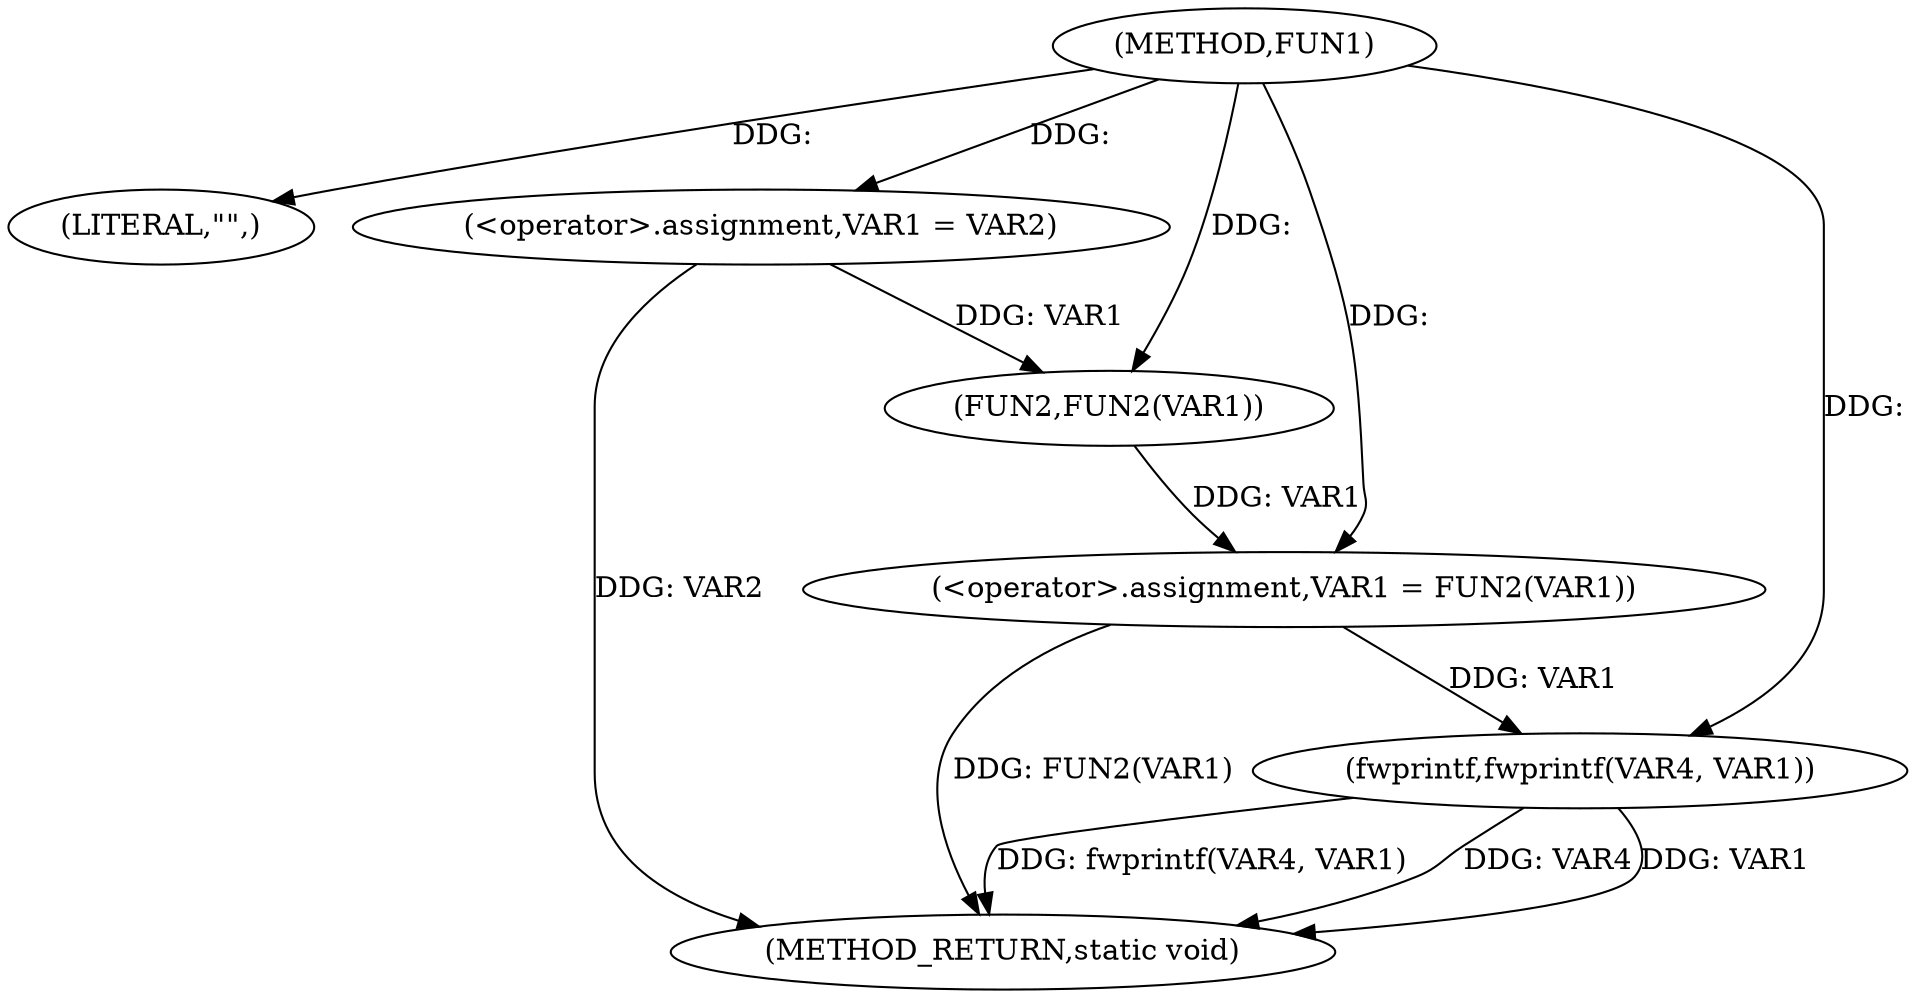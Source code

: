 digraph FUN1 {  
"1000100" [label = "(METHOD,FUN1)" ]
"1000114" [label = "(METHOD_RETURN,static void)" ]
"1000103" [label = "(LITERAL,\"\",)" ]
"1000104" [label = "(<operator>.assignment,VAR1 = VAR2)" ]
"1000107" [label = "(<operator>.assignment,VAR1 = FUN2(VAR1))" ]
"1000109" [label = "(FUN2,FUN2(VAR1))" ]
"1000111" [label = "(fwprintf,fwprintf(VAR4, VAR1))" ]
  "1000111" -> "1000114"  [ label = "DDG: VAR4"] 
  "1000111" -> "1000114"  [ label = "DDG: VAR1"] 
  "1000111" -> "1000114"  [ label = "DDG: fwprintf(VAR4, VAR1)"] 
  "1000104" -> "1000114"  [ label = "DDG: VAR2"] 
  "1000107" -> "1000114"  [ label = "DDG: FUN2(VAR1)"] 
  "1000100" -> "1000103"  [ label = "DDG: "] 
  "1000100" -> "1000104"  [ label = "DDG: "] 
  "1000109" -> "1000107"  [ label = "DDG: VAR1"] 
  "1000100" -> "1000107"  [ label = "DDG: "] 
  "1000104" -> "1000109"  [ label = "DDG: VAR1"] 
  "1000100" -> "1000109"  [ label = "DDG: "] 
  "1000100" -> "1000111"  [ label = "DDG: "] 
  "1000107" -> "1000111"  [ label = "DDG: VAR1"] 
}
